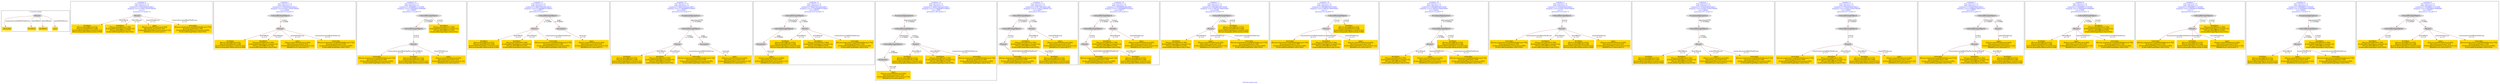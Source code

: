 digraph n0 {
fontcolor="blue"
remincross="true"
label="s03-ima-artists.xml"
subgraph cluster_0 {
label="1-correct model"
n2[style="filled",color="white",fillcolor="lightgray",label="Person1"];
n3[shape="plaintext",style="filled",fillcolor="gold",label="nationality"];
n4[shape="plaintext",style="filled",fillcolor="gold",label="birthDate"];
n5[shape="plaintext",style="filled",fillcolor="gold",label="deathDate"];
n6[shape="plaintext",style="filled",fillcolor="gold",label="name"];
}
subgraph cluster_1 {
label="candidate 0\nlink coherence:1.0\nnode coherence:1.0\nconfidence:0.5164201804304611\nmapping score:0.6304733934768204\ncost:4.0\n-precision:1.0-recall:1.0"
n8[style="filled",color="white",fillcolor="lightgray",label="Person1"];
n9[shape="plaintext",style="filled",fillcolor="gold",label="birthDate\n[Person,dateOfBirth,0.474]\n[Person,dateOfDeath,0.248]\n[CulturalHeritageObject,created,0.233]\n[Person,biographicalInformation,0.044]"];
n10[shape="plaintext",style="filled",fillcolor="gold",label="deathDate\n[Person,dateOfDeath,0.384]\n[CulturalHeritageObject,created,0.33]\n[Person,dateOfBirth,0.234]\n[CulturalHeritageObject,title,0.052]"];
n11[shape="plaintext",style="filled",fillcolor="gold",label="name\n[Person,nameOfThePerson,0.454]\n[Document,classLink,0.325]\n[CulturalHeritageObject,provenance,0.122]\n[WebResource,classLink,0.1]"];
n12[shape="plaintext",style="filled",fillcolor="gold",label="nationality\n[Person,countryAssociatedWithThePerson,0.754]\n[Concept,prefLabel,0.109]\n[CulturalHeritageObject,provenance,0.085]\n[CulturalHeritageObject,title,0.053]"];
}
subgraph cluster_2 {
label="candidate 1\nlink coherence:1.0\nnode coherence:1.0\nconfidence:0.5164201804304611\nmapping score:0.6304733934768204\ncost:4.9998\n-precision:0.8-recall:1.0"
n14[style="filled",color="white",fillcolor="lightgray",label="CulturalHeritageObject1"];
n15[style="filled",color="white",fillcolor="lightgray",label="Person1"];
n16[shape="plaintext",style="filled",fillcolor="gold",label="birthDate\n[Person,dateOfBirth,0.474]\n[Person,dateOfDeath,0.248]\n[CulturalHeritageObject,created,0.233]\n[Person,biographicalInformation,0.044]"];
n17[shape="plaintext",style="filled",fillcolor="gold",label="deathDate\n[Person,dateOfDeath,0.384]\n[CulturalHeritageObject,created,0.33]\n[Person,dateOfBirth,0.234]\n[CulturalHeritageObject,title,0.052]"];
n18[shape="plaintext",style="filled",fillcolor="gold",label="name\n[Person,nameOfThePerson,0.454]\n[Document,classLink,0.325]\n[CulturalHeritageObject,provenance,0.122]\n[WebResource,classLink,0.1]"];
n19[shape="plaintext",style="filled",fillcolor="gold",label="nationality\n[Person,countryAssociatedWithThePerson,0.754]\n[Concept,prefLabel,0.109]\n[CulturalHeritageObject,provenance,0.085]\n[CulturalHeritageObject,title,0.053]"];
}
subgraph cluster_3 {
label="candidate 10\nlink coherence:1.0\nnode coherence:1.0\nconfidence:0.5028686711705499\nmapping score:0.5842895570568499\ncost:5.99997\n-precision:0.5-recall:0.75"
n21[style="filled",color="white",fillcolor="lightgray",label="CulturalHeritageObject1"];
n22[style="filled",color="white",fillcolor="lightgray",label="CulturalHeritageObject2"];
n23[style="filled",color="white",fillcolor="lightgray",label="Person2"];
n24[shape="plaintext",style="filled",fillcolor="gold",label="nationality\n[Person,countryAssociatedWithThePerson,0.754]\n[Concept,prefLabel,0.109]\n[CulturalHeritageObject,provenance,0.085]\n[CulturalHeritageObject,title,0.053]"];
n25[shape="plaintext",style="filled",fillcolor="gold",label="deathDate\n[Person,dateOfDeath,0.384]\n[CulturalHeritageObject,created,0.33]\n[Person,dateOfBirth,0.234]\n[CulturalHeritageObject,title,0.052]"];
n26[shape="plaintext",style="filled",fillcolor="gold",label="birthDate\n[Person,dateOfBirth,0.474]\n[Person,dateOfDeath,0.248]\n[CulturalHeritageObject,created,0.233]\n[Person,biographicalInformation,0.044]"];
n27[shape="plaintext",style="filled",fillcolor="gold",label="name\n[Person,nameOfThePerson,0.454]\n[Document,classLink,0.325]\n[CulturalHeritageObject,provenance,0.122]\n[WebResource,classLink,0.1]"];
}
subgraph cluster_4 {
label="candidate 11\nlink coherence:1.0\nnode coherence:1.0\nconfidence:0.48427242242218815\nmapping score:0.5780908074740627\ncost:5.99977\n-precision:0.5-recall:0.75"
n29[style="filled",color="white",fillcolor="lightgray",label="CulturalHeritageObject1"];
n30[style="filled",color="white",fillcolor="lightgray",label="Person1"];
n31[style="filled",color="white",fillcolor="lightgray",label="Document1"];
n32[shape="plaintext",style="filled",fillcolor="gold",label="birthDate\n[Person,dateOfBirth,0.474]\n[Person,dateOfDeath,0.248]\n[CulturalHeritageObject,created,0.233]\n[Person,biographicalInformation,0.044]"];
n33[shape="plaintext",style="filled",fillcolor="gold",label="deathDate\n[Person,dateOfDeath,0.384]\n[CulturalHeritageObject,created,0.33]\n[Person,dateOfBirth,0.234]\n[CulturalHeritageObject,title,0.052]"];
n34[shape="plaintext",style="filled",fillcolor="gold",label="nationality\n[Person,countryAssociatedWithThePerson,0.754]\n[Concept,prefLabel,0.109]\n[CulturalHeritageObject,provenance,0.085]\n[CulturalHeritageObject,title,0.053]"];
n35[shape="plaintext",style="filled",fillcolor="gold",label="name\n[Person,nameOfThePerson,0.454]\n[Document,classLink,0.325]\n[CulturalHeritageObject,provenance,0.122]\n[WebResource,classLink,0.1]"];
}
subgraph cluster_5 {
label="candidate 12\nlink coherence:1.0\nnode coherence:1.0\nconfidence:0.48427242242218815\nmapping score:0.5780908074740627\ncost:6.99961\n-precision:0.43-recall:0.75"
n37[style="filled",color="white",fillcolor="lightgray",label="CulturalHeritageObject1"];
n38[style="filled",color="white",fillcolor="lightgray",label="Person1"];
n39[style="filled",color="white",fillcolor="lightgray",label="Document1"];
n40[style="filled",color="white",fillcolor="lightgray",label="EuropeanaAggregation1"];
n41[shape="plaintext",style="filled",fillcolor="gold",label="birthDate\n[Person,dateOfBirth,0.474]\n[Person,dateOfDeath,0.248]\n[CulturalHeritageObject,created,0.233]\n[Person,biographicalInformation,0.044]"];
n42[shape="plaintext",style="filled",fillcolor="gold",label="deathDate\n[Person,dateOfDeath,0.384]\n[CulturalHeritageObject,created,0.33]\n[Person,dateOfBirth,0.234]\n[CulturalHeritageObject,title,0.052]"];
n43[shape="plaintext",style="filled",fillcolor="gold",label="nationality\n[Person,countryAssociatedWithThePerson,0.754]\n[Concept,prefLabel,0.109]\n[CulturalHeritageObject,provenance,0.085]\n[CulturalHeritageObject,title,0.053]"];
n44[shape="plaintext",style="filled",fillcolor="gold",label="name\n[Person,nameOfThePerson,0.454]\n[Document,classLink,0.325]\n[CulturalHeritageObject,provenance,0.122]\n[WebResource,classLink,0.1]"];
}
subgraph cluster_6 {
label="candidate 13\nlink coherence:1.0\nnode coherence:1.0\nconfidence:0.48427242242218815\nmapping score:0.5780908074740627\ncost:6.99976\n-precision:0.43-recall:0.75"
n46[style="filled",color="white",fillcolor="lightgray",label="CulturalHeritageObject1"];
n47[style="filled",color="white",fillcolor="lightgray",label="CulturalHeritageObject2"];
n48[style="filled",color="white",fillcolor="lightgray",label="Person1"];
n49[style="filled",color="white",fillcolor="lightgray",label="Document2"];
n50[shape="plaintext",style="filled",fillcolor="gold",label="birthDate\n[Person,dateOfBirth,0.474]\n[Person,dateOfDeath,0.248]\n[CulturalHeritageObject,created,0.233]\n[Person,biographicalInformation,0.044]"];
n51[shape="plaintext",style="filled",fillcolor="gold",label="deathDate\n[Person,dateOfDeath,0.384]\n[CulturalHeritageObject,created,0.33]\n[Person,dateOfBirth,0.234]\n[CulturalHeritageObject,title,0.052]"];
n52[shape="plaintext",style="filled",fillcolor="gold",label="name\n[Person,nameOfThePerson,0.454]\n[Document,classLink,0.325]\n[CulturalHeritageObject,provenance,0.122]\n[WebResource,classLink,0.1]"];
n53[shape="plaintext",style="filled",fillcolor="gold",label="nationality\n[Person,countryAssociatedWithThePerson,0.754]\n[Concept,prefLabel,0.109]\n[CulturalHeritageObject,provenance,0.085]\n[CulturalHeritageObject,title,0.053]"];
}
subgraph cluster_7 {
label="candidate 14\nlink coherence:1.0\nnode coherence:1.0\nconfidence:0.48427242242218815\nmapping score:0.5780908074740627\ncost:7.9996\n-precision:0.38-recall:0.75"
n55[style="filled",color="white",fillcolor="lightgray",label="CulturalHeritageObject1"];
n56[style="filled",color="white",fillcolor="lightgray",label="CulturalHeritageObject2"];
n57[style="filled",color="white",fillcolor="lightgray",label="Person1"];
n58[style="filled",color="white",fillcolor="lightgray",label="Document2"];
n59[style="filled",color="white",fillcolor="lightgray",label="EuropeanaAggregation1"];
n60[shape="plaintext",style="filled",fillcolor="gold",label="birthDate\n[Person,dateOfBirth,0.474]\n[Person,dateOfDeath,0.248]\n[CulturalHeritageObject,created,0.233]\n[Person,biographicalInformation,0.044]"];
n61[shape="plaintext",style="filled",fillcolor="gold",label="deathDate\n[Person,dateOfDeath,0.384]\n[CulturalHeritageObject,created,0.33]\n[Person,dateOfBirth,0.234]\n[CulturalHeritageObject,title,0.052]"];
n62[shape="plaintext",style="filled",fillcolor="gold",label="name\n[Person,nameOfThePerson,0.454]\n[Document,classLink,0.325]\n[CulturalHeritageObject,provenance,0.122]\n[WebResource,classLink,0.1]"];
n63[shape="plaintext",style="filled",fillcolor="gold",label="nationality\n[Person,countryAssociatedWithThePerson,0.754]\n[Concept,prefLabel,0.109]\n[CulturalHeritageObject,provenance,0.085]\n[CulturalHeritageObject,title,0.053]"];
}
subgraph cluster_8 {
label="candidate 15\nlink coherence:1.0\nnode coherence:1.0\nconfidence:0.4787720158201308\nmapping score:0.5762573386067102\ncost:6.99977\n-precision:0.29-recall:0.5"
n65[style="filled",color="white",fillcolor="lightgray",label="CulturalHeritageObject1"];
n66[style="filled",color="white",fillcolor="lightgray",label="CulturalHeritageObject2"];
n67[style="filled",color="white",fillcolor="lightgray",label="Person1"];
n68[style="filled",color="white",fillcolor="lightgray",label="Person2"];
n69[shape="plaintext",style="filled",fillcolor="gold",label="nationality\n[Person,countryAssociatedWithThePerson,0.754]\n[Concept,prefLabel,0.109]\n[CulturalHeritageObject,provenance,0.085]\n[CulturalHeritageObject,title,0.053]"];
n70[shape="plaintext",style="filled",fillcolor="gold",label="deathDate\n[Person,dateOfDeath,0.384]\n[CulturalHeritageObject,created,0.33]\n[Person,dateOfBirth,0.234]\n[CulturalHeritageObject,title,0.052]"];
n71[shape="plaintext",style="filled",fillcolor="gold",label="name\n[Person,nameOfThePerson,0.454]\n[Document,classLink,0.325]\n[CulturalHeritageObject,provenance,0.122]\n[WebResource,classLink,0.1]"];
n72[shape="plaintext",style="filled",fillcolor="gold",label="birthDate\n[Person,dateOfBirth,0.474]\n[Person,dateOfDeath,0.248]\n[CulturalHeritageObject,created,0.233]\n[Person,biographicalInformation,0.044]"];
}
subgraph cluster_9 {
label="candidate 16\nlink coherence:1.0\nnode coherence:1.0\nconfidence:0.4599996028420665\nmapping score:0.5699998676140222\ncost:6.99977\n-precision:0.29-recall:0.5"
n74[style="filled",color="white",fillcolor="lightgray",label="CulturalHeritageObject1"];
n75[style="filled",color="white",fillcolor="lightgray",label="CulturalHeritageObject2"];
n76[style="filled",color="white",fillcolor="lightgray",label="Person1"];
n77[style="filled",color="white",fillcolor="lightgray",label="Person2"];
n78[shape="plaintext",style="filled",fillcolor="gold",label="nationality\n[Person,countryAssociatedWithThePerson,0.754]\n[Concept,prefLabel,0.109]\n[CulturalHeritageObject,provenance,0.085]\n[CulturalHeritageObject,title,0.053]"];
n79[shape="plaintext",style="filled",fillcolor="gold",label="birthDate\n[Person,dateOfBirth,0.474]\n[Person,dateOfDeath,0.248]\n[CulturalHeritageObject,created,0.233]\n[Person,biographicalInformation,0.044]"];
n80[shape="plaintext",style="filled",fillcolor="gold",label="deathDate\n[Person,dateOfDeath,0.384]\n[CulturalHeritageObject,created,0.33]\n[Person,dateOfBirth,0.234]\n[CulturalHeritageObject,title,0.052]"];
n81[shape="plaintext",style="filled",fillcolor="gold",label="name\n[Person,nameOfThePerson,0.454]\n[Document,classLink,0.325]\n[CulturalHeritageObject,provenance,0.122]\n[WebResource,classLink,0.1]"];
}
subgraph cluster_10 {
label="candidate 17\nlink coherence:1.0\nnode coherence:1.0\nconfidence:0.4562882399318208\nmapping score:0.5687627466439403\ncost:4.9998\n-precision:0.6-recall:0.75"
n83[style="filled",color="white",fillcolor="lightgray",label="CulturalHeritageObject1"];
n84[style="filled",color="white",fillcolor="lightgray",label="Person1"];
n85[shape="plaintext",style="filled",fillcolor="gold",label="birthDate\n[Person,dateOfBirth,0.474]\n[Person,dateOfDeath,0.248]\n[CulturalHeritageObject,created,0.233]\n[Person,biographicalInformation,0.044]"];
n86[shape="plaintext",style="filled",fillcolor="gold",label="deathDate\n[Person,dateOfDeath,0.384]\n[CulturalHeritageObject,created,0.33]\n[Person,dateOfBirth,0.234]\n[CulturalHeritageObject,title,0.052]"];
n87[shape="plaintext",style="filled",fillcolor="gold",label="name\n[Person,nameOfThePerson,0.454]\n[Document,classLink,0.325]\n[CulturalHeritageObject,provenance,0.122]\n[WebResource,classLink,0.1]"];
n88[shape="plaintext",style="filled",fillcolor="gold",label="nationality\n[Person,countryAssociatedWithThePerson,0.754]\n[Concept,prefLabel,0.109]\n[CulturalHeritageObject,provenance,0.085]\n[CulturalHeritageObject,title,0.053]"];
}
subgraph cluster_11 {
label="candidate 18\nlink coherence:1.0\nnode coherence:1.0\nconfidence:0.4562882399318208\nmapping score:0.5687627466439403\ncost:5.0\n-precision:0.6-recall:0.75"
n90[style="filled",color="white",fillcolor="lightgray",label="CulturalHeritageObject2"];
n91[style="filled",color="white",fillcolor="lightgray",label="Person2"];
n92[shape="plaintext",style="filled",fillcolor="gold",label="nationality\n[Person,countryAssociatedWithThePerson,0.754]\n[Concept,prefLabel,0.109]\n[CulturalHeritageObject,provenance,0.085]\n[CulturalHeritageObject,title,0.053]"];
n93[shape="plaintext",style="filled",fillcolor="gold",label="deathDate\n[Person,dateOfDeath,0.384]\n[CulturalHeritageObject,created,0.33]\n[Person,dateOfBirth,0.234]\n[CulturalHeritageObject,title,0.052]"];
n94[shape="plaintext",style="filled",fillcolor="gold",label="birthDate\n[Person,dateOfBirth,0.474]\n[Person,dateOfDeath,0.248]\n[CulturalHeritageObject,created,0.233]\n[Person,biographicalInformation,0.044]"];
n95[shape="plaintext",style="filled",fillcolor="gold",label="name\n[Person,nameOfThePerson,0.454]\n[Document,classLink,0.325]\n[CulturalHeritageObject,provenance,0.122]\n[WebResource,classLink,0.1]"];
}
subgraph cluster_12 {
label="candidate 19\nlink coherence:1.0\nnode coherence:1.0\nconfidence:0.4562882399318208\nmapping score:0.5687627466439403\ncost:5.99964\n-precision:0.5-recall:0.75"
n97[style="filled",color="white",fillcolor="lightgray",label="CulturalHeritageObject1"];
n98[style="filled",color="white",fillcolor="lightgray",label="Person1"];
n99[style="filled",color="white",fillcolor="lightgray",label="EuropeanaAggregation1"];
n100[shape="plaintext",style="filled",fillcolor="gold",label="birthDate\n[Person,dateOfBirth,0.474]\n[Person,dateOfDeath,0.248]\n[CulturalHeritageObject,created,0.233]\n[Person,biographicalInformation,0.044]"];
n101[shape="plaintext",style="filled",fillcolor="gold",label="deathDate\n[Person,dateOfDeath,0.384]\n[CulturalHeritageObject,created,0.33]\n[Person,dateOfBirth,0.234]\n[CulturalHeritageObject,title,0.052]"];
n102[shape="plaintext",style="filled",fillcolor="gold",label="name\n[Person,nameOfThePerson,0.454]\n[Document,classLink,0.325]\n[CulturalHeritageObject,provenance,0.122]\n[WebResource,classLink,0.1]"];
n103[shape="plaintext",style="filled",fillcolor="gold",label="nationality\n[Person,countryAssociatedWithThePerson,0.754]\n[Concept,prefLabel,0.109]\n[CulturalHeritageObject,provenance,0.085]\n[CulturalHeritageObject,title,0.053]"];
}
subgraph cluster_13 {
label="candidate 2\nlink coherence:1.0\nnode coherence:1.0\nconfidence:0.5164201804304611\nmapping score:0.6304733934768204\ncost:5.0\n-precision:0.8-recall:1.0"
n105[style="filled",color="white",fillcolor="lightgray",label="CulturalHeritageObject2"];
n106[style="filled",color="white",fillcolor="lightgray",label="Person2"];
n107[shape="plaintext",style="filled",fillcolor="gold",label="nationality\n[Person,countryAssociatedWithThePerson,0.754]\n[Concept,prefLabel,0.109]\n[CulturalHeritageObject,provenance,0.085]\n[CulturalHeritageObject,title,0.053]"];
n108[shape="plaintext",style="filled",fillcolor="gold",label="deathDate\n[Person,dateOfDeath,0.384]\n[CulturalHeritageObject,created,0.33]\n[Person,dateOfBirth,0.234]\n[CulturalHeritageObject,title,0.052]"];
n109[shape="plaintext",style="filled",fillcolor="gold",label="birthDate\n[Person,dateOfBirth,0.474]\n[Person,dateOfDeath,0.248]\n[CulturalHeritageObject,created,0.233]\n[Person,biographicalInformation,0.044]"];
n110[shape="plaintext",style="filled",fillcolor="gold",label="name\n[Person,nameOfThePerson,0.454]\n[Document,classLink,0.325]\n[CulturalHeritageObject,provenance,0.122]\n[WebResource,classLink,0.1]"];
}
subgraph cluster_14 {
label="candidate 3\nlink coherence:1.0\nnode coherence:1.0\nconfidence:0.5164201804304611\nmapping score:0.6304733934768204\ncost:5.99964\n-precision:0.67-recall:1.0"
n112[style="filled",color="white",fillcolor="lightgray",label="CulturalHeritageObject1"];
n113[style="filled",color="white",fillcolor="lightgray",label="Person1"];
n114[style="filled",color="white",fillcolor="lightgray",label="EuropeanaAggregation1"];
n115[shape="plaintext",style="filled",fillcolor="gold",label="birthDate\n[Person,dateOfBirth,0.474]\n[Person,dateOfDeath,0.248]\n[CulturalHeritageObject,created,0.233]\n[Person,biographicalInformation,0.044]"];
n116[shape="plaintext",style="filled",fillcolor="gold",label="deathDate\n[Person,dateOfDeath,0.384]\n[CulturalHeritageObject,created,0.33]\n[Person,dateOfBirth,0.234]\n[CulturalHeritageObject,title,0.052]"];
n117[shape="plaintext",style="filled",fillcolor="gold",label="name\n[Person,nameOfThePerson,0.454]\n[Document,classLink,0.325]\n[CulturalHeritageObject,provenance,0.122]\n[WebResource,classLink,0.1]"];
n118[shape="plaintext",style="filled",fillcolor="gold",label="nationality\n[Person,countryAssociatedWithThePerson,0.754]\n[Concept,prefLabel,0.109]\n[CulturalHeritageObject,provenance,0.085]\n[CulturalHeritageObject,title,0.053]"];
}
subgraph cluster_15 {
label="candidate 4\nlink coherence:1.0\nnode coherence:1.0\nconfidence:0.5164201804304611\nmapping score:0.6304733934768204\ncost:5.99997\n-precision:0.67-recall:1.0"
n120[style="filled",color="white",fillcolor="lightgray",label="CulturalHeritageObject1"];
n121[style="filled",color="white",fillcolor="lightgray",label="CulturalHeritageObject2"];
n122[style="filled",color="white",fillcolor="lightgray",label="Person2"];
n123[shape="plaintext",style="filled",fillcolor="gold",label="nationality\n[Person,countryAssociatedWithThePerson,0.754]\n[Concept,prefLabel,0.109]\n[CulturalHeritageObject,provenance,0.085]\n[CulturalHeritageObject,title,0.053]"];
n124[shape="plaintext",style="filled",fillcolor="gold",label="deathDate\n[Person,dateOfDeath,0.384]\n[CulturalHeritageObject,created,0.33]\n[Person,dateOfBirth,0.234]\n[CulturalHeritageObject,title,0.052]"];
n125[shape="plaintext",style="filled",fillcolor="gold",label="birthDate\n[Person,dateOfBirth,0.474]\n[Person,dateOfDeath,0.248]\n[CulturalHeritageObject,created,0.233]\n[Person,biographicalInformation,0.044]"];
n126[shape="plaintext",style="filled",fillcolor="gold",label="name\n[Person,nameOfThePerson,0.454]\n[Document,classLink,0.325]\n[CulturalHeritageObject,provenance,0.122]\n[WebResource,classLink,0.1]"];
}
subgraph cluster_16 {
label="candidate 5\nlink coherence:1.0\nnode coherence:1.0\nconfidence:0.5164201804304611\nmapping score:0.5888067268101537\ncost:6.99977\n-precision:0.43-recall:0.75"
n128[style="filled",color="white",fillcolor="lightgray",label="CulturalHeritageObject1"];
n129[style="filled",color="white",fillcolor="lightgray",label="CulturalHeritageObject2"];
n130[style="filled",color="white",fillcolor="lightgray",label="Person1"];
n131[style="filled",color="white",fillcolor="lightgray",label="Person2"];
n132[shape="plaintext",style="filled",fillcolor="gold",label="nationality\n[Person,countryAssociatedWithThePerson,0.754]\n[Concept,prefLabel,0.109]\n[CulturalHeritageObject,provenance,0.085]\n[CulturalHeritageObject,title,0.053]"];
n133[shape="plaintext",style="filled",fillcolor="gold",label="deathDate\n[Person,dateOfDeath,0.384]\n[CulturalHeritageObject,created,0.33]\n[Person,dateOfBirth,0.234]\n[CulturalHeritageObject,title,0.052]"];
n134[shape="plaintext",style="filled",fillcolor="gold",label="name\n[Person,nameOfThePerson,0.454]\n[Document,classLink,0.325]\n[CulturalHeritageObject,provenance,0.122]\n[WebResource,classLink,0.1]"];
n135[shape="plaintext",style="filled",fillcolor="gold",label="birthDate\n[Person,dateOfBirth,0.474]\n[Person,dateOfDeath,0.248]\n[CulturalHeritageObject,created,0.233]\n[Person,biographicalInformation,0.044]"];
}
subgraph cluster_17 {
label="candidate 6\nlink coherence:1.0\nnode coherence:1.0\nconfidence:0.5028686711705499\nmapping score:0.5842895570568499\ncost:4.9998\n-precision:0.6-recall:0.75"
n137[style="filled",color="white",fillcolor="lightgray",label="CulturalHeritageObject1"];
n138[style="filled",color="white",fillcolor="lightgray",label="Person1"];
n139[shape="plaintext",style="filled",fillcolor="gold",label="deathDate\n[Person,dateOfDeath,0.384]\n[CulturalHeritageObject,created,0.33]\n[Person,dateOfBirth,0.234]\n[CulturalHeritageObject,title,0.052]"];
n140[shape="plaintext",style="filled",fillcolor="gold",label="birthDate\n[Person,dateOfBirth,0.474]\n[Person,dateOfDeath,0.248]\n[CulturalHeritageObject,created,0.233]\n[Person,biographicalInformation,0.044]"];
n141[shape="plaintext",style="filled",fillcolor="gold",label="name\n[Person,nameOfThePerson,0.454]\n[Document,classLink,0.325]\n[CulturalHeritageObject,provenance,0.122]\n[WebResource,classLink,0.1]"];
n142[shape="plaintext",style="filled",fillcolor="gold",label="nationality\n[Person,countryAssociatedWithThePerson,0.754]\n[Concept,prefLabel,0.109]\n[CulturalHeritageObject,provenance,0.085]\n[CulturalHeritageObject,title,0.053]"];
}
subgraph cluster_18 {
label="candidate 7\nlink coherence:1.0\nnode coherence:1.0\nconfidence:0.5028686711705499\nmapping score:0.5842895570568499\ncost:5.0\n-precision:0.6-recall:0.75"
n144[style="filled",color="white",fillcolor="lightgray",label="CulturalHeritageObject2"];
n145[style="filled",color="white",fillcolor="lightgray",label="Person2"];
n146[shape="plaintext",style="filled",fillcolor="gold",label="nationality\n[Person,countryAssociatedWithThePerson,0.754]\n[Concept,prefLabel,0.109]\n[CulturalHeritageObject,provenance,0.085]\n[CulturalHeritageObject,title,0.053]"];
n147[shape="plaintext",style="filled",fillcolor="gold",label="birthDate\n[Person,dateOfBirth,0.474]\n[Person,dateOfDeath,0.248]\n[CulturalHeritageObject,created,0.233]\n[Person,biographicalInformation,0.044]"];
n148[shape="plaintext",style="filled",fillcolor="gold",label="deathDate\n[Person,dateOfDeath,0.384]\n[CulturalHeritageObject,created,0.33]\n[Person,dateOfBirth,0.234]\n[CulturalHeritageObject,title,0.052]"];
n149[shape="plaintext",style="filled",fillcolor="gold",label="name\n[Person,nameOfThePerson,0.454]\n[Document,classLink,0.325]\n[CulturalHeritageObject,provenance,0.122]\n[WebResource,classLink,0.1]"];
}
subgraph cluster_19 {
label="candidate 8\nlink coherence:1.0\nnode coherence:1.0\nconfidence:0.5028686711705499\nmapping score:0.5842895570568499\ncost:5.99964\n-precision:0.5-recall:0.75"
n151[style="filled",color="white",fillcolor="lightgray",label="CulturalHeritageObject1"];
n152[style="filled",color="white",fillcolor="lightgray",label="Person1"];
n153[style="filled",color="white",fillcolor="lightgray",label="EuropeanaAggregation1"];
n154[shape="plaintext",style="filled",fillcolor="gold",label="deathDate\n[Person,dateOfDeath,0.384]\n[CulturalHeritageObject,created,0.33]\n[Person,dateOfBirth,0.234]\n[CulturalHeritageObject,title,0.052]"];
n155[shape="plaintext",style="filled",fillcolor="gold",label="birthDate\n[Person,dateOfBirth,0.474]\n[Person,dateOfDeath,0.248]\n[CulturalHeritageObject,created,0.233]\n[Person,biographicalInformation,0.044]"];
n156[shape="plaintext",style="filled",fillcolor="gold",label="name\n[Person,nameOfThePerson,0.454]\n[Document,classLink,0.325]\n[CulturalHeritageObject,provenance,0.122]\n[WebResource,classLink,0.1]"];
n157[shape="plaintext",style="filled",fillcolor="gold",label="nationality\n[Person,countryAssociatedWithThePerson,0.754]\n[Concept,prefLabel,0.109]\n[CulturalHeritageObject,provenance,0.085]\n[CulturalHeritageObject,title,0.053]"];
}
subgraph cluster_20 {
label="candidate 9\nlink coherence:1.0\nnode coherence:1.0\nconfidence:0.5028686711705499\nmapping score:0.5842895570568499\ncost:5.99977\n-precision:0.5-recall:0.75"
n159[style="filled",color="white",fillcolor="lightgray",label="CulturalHeritageObject1"];
n160[style="filled",color="white",fillcolor="lightgray",label="CulturalHeritageObject2"];
n161[style="filled",color="white",fillcolor="lightgray",label="Person1"];
n162[shape="plaintext",style="filled",fillcolor="gold",label="birthDate\n[Person,dateOfBirth,0.474]\n[Person,dateOfDeath,0.248]\n[CulturalHeritageObject,created,0.233]\n[Person,biographicalInformation,0.044]"];
n163[shape="plaintext",style="filled",fillcolor="gold",label="name\n[Person,nameOfThePerson,0.454]\n[Document,classLink,0.325]\n[CulturalHeritageObject,provenance,0.122]\n[WebResource,classLink,0.1]"];
n164[shape="plaintext",style="filled",fillcolor="gold",label="nationality\n[Person,countryAssociatedWithThePerson,0.754]\n[Concept,prefLabel,0.109]\n[CulturalHeritageObject,provenance,0.085]\n[CulturalHeritageObject,title,0.053]"];
n165[shape="plaintext",style="filled",fillcolor="gold",label="deathDate\n[Person,dateOfDeath,0.384]\n[CulturalHeritageObject,created,0.33]\n[Person,dateOfBirth,0.234]\n[CulturalHeritageObject,title,0.052]"];
}
n2 -> n3[color="brown",fontcolor="black",label="countryAssociatedWithThePerson"]
n2 -> n4[color="brown",fontcolor="black",label="dateOfBirth"]
n2 -> n5[color="brown",fontcolor="black",label="dateOfDeath"]
n2 -> n6[color="brown",fontcolor="black",label="nameOfThePerson"]
n8 -> n9[color="brown",fontcolor="black",label="dateOfBirth\nw=1.0"]
n8 -> n10[color="brown",fontcolor="black",label="dateOfDeath\nw=1.0"]
n8 -> n11[color="brown",fontcolor="black",label="nameOfThePerson\nw=1.0"]
n8 -> n12[color="brown",fontcolor="black",label="countryAssociatedWithThePerson\nw=1.0"]
n14 -> n15[color="brown",fontcolor="black",label="creator\nw=0.9998"]
n15 -> n16[color="brown",fontcolor="black",label="dateOfBirth\nw=1.0"]
n15 -> n17[color="brown",fontcolor="black",label="dateOfDeath\nw=1.0"]
n15 -> n18[color="brown",fontcolor="black",label="nameOfThePerson\nw=1.0"]
n15 -> n19[color="brown",fontcolor="black",label="countryAssociatedWithThePerson\nw=1.0"]
n21 -> n22[color="brown",fontcolor="black",label="isRelatedTo\nw=0.99997"]
n22 -> n23[color="brown",fontcolor="black",label="creator\nw=1.0"]
n23 -> n24[color="brown",fontcolor="black",label="countryAssociatedWithThePerson\nw=1.0"]
n21 -> n25[color="brown",fontcolor="black",label="created\nw=1.0"]
n23 -> n26[color="brown",fontcolor="black",label="dateOfBirth\nw=1.0"]
n23 -> n27[color="brown",fontcolor="black",label="nameOfThePerson\nw=1.0"]
n29 -> n30[color="brown",fontcolor="black",label="creator\nw=0.9998"]
n29 -> n31[color="brown",fontcolor="black",label="page\nw=0.99997"]
n30 -> n32[color="brown",fontcolor="black",label="dateOfBirth\nw=1.0"]
n30 -> n33[color="brown",fontcolor="black",label="dateOfDeath\nw=1.0"]
n30 -> n34[color="brown",fontcolor="black",label="countryAssociatedWithThePerson\nw=1.0"]
n31 -> n35[color="brown",fontcolor="black",label="classLink\nw=1.0"]
n37 -> n38[color="brown",fontcolor="black",label="creator\nw=0.9998"]
n37 -> n39[color="brown",fontcolor="black",label="page\nw=0.99997"]
n40 -> n37[color="brown",fontcolor="black",label="aggregatedCHO\nw=0.99984"]
n38 -> n41[color="brown",fontcolor="black",label="dateOfBirth\nw=1.0"]
n38 -> n42[color="brown",fontcolor="black",label="dateOfDeath\nw=1.0"]
n38 -> n43[color="brown",fontcolor="black",label="countryAssociatedWithThePerson\nw=1.0"]
n39 -> n44[color="brown",fontcolor="black",label="classLink\nw=1.0"]
n46 -> n47[color="brown",fontcolor="black",label="isRelatedTo\nw=0.99997"]
n46 -> n48[color="brown",fontcolor="black",label="creator\nw=0.9998"]
n47 -> n49[color="brown",fontcolor="black",label="page\nw=0.99999"]
n48 -> n50[color="brown",fontcolor="black",label="dateOfBirth\nw=1.0"]
n48 -> n51[color="brown",fontcolor="black",label="dateOfDeath\nw=1.0"]
n49 -> n52[color="brown",fontcolor="black",label="classLink\nw=1.0"]
n48 -> n53[color="brown",fontcolor="black",label="countryAssociatedWithThePerson\nw=1.0"]
n55 -> n56[color="brown",fontcolor="black",label="isRelatedTo\nw=0.99997"]
n55 -> n57[color="brown",fontcolor="black",label="creator\nw=0.9998"]
n56 -> n58[color="brown",fontcolor="black",label="page\nw=0.99999"]
n59 -> n55[color="brown",fontcolor="black",label="aggregatedCHO\nw=0.99984"]
n57 -> n60[color="brown",fontcolor="black",label="dateOfBirth\nw=1.0"]
n57 -> n61[color="brown",fontcolor="black",label="dateOfDeath\nw=1.0"]
n58 -> n62[color="brown",fontcolor="black",label="classLink\nw=1.0"]
n57 -> n63[color="brown",fontcolor="black",label="countryAssociatedWithThePerson\nw=1.0"]
n65 -> n66[color="brown",fontcolor="black",label="isRelatedTo\nw=0.99997"]
n65 -> n67[color="brown",fontcolor="black",label="creator\nw=0.9998"]
n66 -> n68[color="brown",fontcolor="black",label="creator\nw=1.0"]
n68 -> n69[color="brown",fontcolor="black",label="countryAssociatedWithThePerson\nw=1.0"]
n67 -> n70[color="brown",fontcolor="black",label="dateOfBirth\nw=1.0"]
n67 -> n71[color="brown",fontcolor="black",label="nameOfThePerson\nw=1.0"]
n68 -> n72[color="brown",fontcolor="black",label="dateOfBirth\nw=1.0"]
n74 -> n75[color="brown",fontcolor="black",label="isRelatedTo\nw=0.99997"]
n74 -> n76[color="brown",fontcolor="black",label="creator\nw=0.9998"]
n75 -> n77[color="brown",fontcolor="black",label="creator\nw=1.0"]
n77 -> n78[color="brown",fontcolor="black",label="countryAssociatedWithThePerson\nw=1.0"]
n77 -> n79[color="brown",fontcolor="black",label="dateOfDeath\nw=1.0"]
n76 -> n80[color="brown",fontcolor="black",label="dateOfDeath\nw=1.0"]
n76 -> n81[color="brown",fontcolor="black",label="nameOfThePerson\nw=1.0"]
n83 -> n84[color="brown",fontcolor="black",label="creator\nw=0.9998"]
n83 -> n85[color="brown",fontcolor="black",label="created\nw=1.0"]
n84 -> n86[color="brown",fontcolor="black",label="dateOfDeath\nw=1.0"]
n84 -> n87[color="brown",fontcolor="black",label="nameOfThePerson\nw=1.0"]
n84 -> n88[color="brown",fontcolor="black",label="countryAssociatedWithThePerson\nw=1.0"]
n90 -> n91[color="brown",fontcolor="black",label="creator\nw=1.0"]
n91 -> n92[color="brown",fontcolor="black",label="countryAssociatedWithThePerson\nw=1.0"]
n91 -> n93[color="brown",fontcolor="black",label="dateOfDeath\nw=1.0"]
n90 -> n94[color="brown",fontcolor="black",label="created\nw=1.0"]
n91 -> n95[color="brown",fontcolor="black",label="nameOfThePerson\nw=1.0"]
n97 -> n98[color="brown",fontcolor="black",label="creator\nw=0.9998"]
n99 -> n97[color="brown",fontcolor="black",label="aggregatedCHO\nw=0.99984"]
n97 -> n100[color="brown",fontcolor="black",label="created\nw=1.0"]
n98 -> n101[color="brown",fontcolor="black",label="dateOfDeath\nw=1.0"]
n98 -> n102[color="brown",fontcolor="black",label="nameOfThePerson\nw=1.0"]
n98 -> n103[color="brown",fontcolor="black",label="countryAssociatedWithThePerson\nw=1.0"]
n105 -> n106[color="brown",fontcolor="black",label="creator\nw=1.0"]
n106 -> n107[color="brown",fontcolor="black",label="countryAssociatedWithThePerson\nw=1.0"]
n106 -> n108[color="brown",fontcolor="black",label="dateOfDeath\nw=1.0"]
n106 -> n109[color="brown",fontcolor="black",label="dateOfBirth\nw=1.0"]
n106 -> n110[color="brown",fontcolor="black",label="nameOfThePerson\nw=1.0"]
n112 -> n113[color="brown",fontcolor="black",label="creator\nw=0.9998"]
n114 -> n112[color="brown",fontcolor="black",label="aggregatedCHO\nw=0.99984"]
n113 -> n115[color="brown",fontcolor="black",label="dateOfBirth\nw=1.0"]
n113 -> n116[color="brown",fontcolor="black",label="dateOfDeath\nw=1.0"]
n113 -> n117[color="brown",fontcolor="black",label="nameOfThePerson\nw=1.0"]
n113 -> n118[color="brown",fontcolor="black",label="countryAssociatedWithThePerson\nw=1.0"]
n120 -> n121[color="brown",fontcolor="black",label="isRelatedTo\nw=0.99997"]
n121 -> n122[color="brown",fontcolor="black",label="creator\nw=1.0"]
n122 -> n123[color="brown",fontcolor="black",label="countryAssociatedWithThePerson\nw=1.0"]
n122 -> n124[color="brown",fontcolor="black",label="dateOfDeath\nw=1.0"]
n122 -> n125[color="brown",fontcolor="black",label="dateOfBirth\nw=1.0"]
n122 -> n126[color="brown",fontcolor="black",label="nameOfThePerson\nw=1.0"]
n128 -> n129[color="brown",fontcolor="black",label="isRelatedTo\nw=0.99997"]
n128 -> n130[color="brown",fontcolor="black",label="creator\nw=0.9998"]
n129 -> n131[color="brown",fontcolor="black",label="creator\nw=1.0"]
n131 -> n132[color="brown",fontcolor="black",label="countryAssociatedWithThePerson\nw=1.0"]
n131 -> n133[color="brown",fontcolor="black",label="dateOfDeath\nw=1.0"]
n130 -> n134[color="brown",fontcolor="black",label="nameOfThePerson\nw=1.0"]
n131 -> n135[color="brown",fontcolor="black",label="dateOfBirth\nw=1.0"]
n137 -> n138[color="brown",fontcolor="black",label="creator\nw=0.9998"]
n137 -> n139[color="brown",fontcolor="black",label="created\nw=1.0"]
n138 -> n140[color="brown",fontcolor="black",label="dateOfBirth\nw=1.0"]
n138 -> n141[color="brown",fontcolor="black",label="nameOfThePerson\nw=1.0"]
n138 -> n142[color="brown",fontcolor="black",label="countryAssociatedWithThePerson\nw=1.0"]
n144 -> n145[color="brown",fontcolor="black",label="creator\nw=1.0"]
n145 -> n146[color="brown",fontcolor="black",label="countryAssociatedWithThePerson\nw=1.0"]
n145 -> n147[color="brown",fontcolor="black",label="dateOfBirth\nw=1.0"]
n144 -> n148[color="brown",fontcolor="black",label="created\nw=1.0"]
n145 -> n149[color="brown",fontcolor="black",label="nameOfThePerson\nw=1.0"]
n151 -> n152[color="brown",fontcolor="black",label="creator\nw=0.9998"]
n153 -> n151[color="brown",fontcolor="black",label="aggregatedCHO\nw=0.99984"]
n151 -> n154[color="brown",fontcolor="black",label="created\nw=1.0"]
n152 -> n155[color="brown",fontcolor="black",label="dateOfBirth\nw=1.0"]
n152 -> n156[color="brown",fontcolor="black",label="nameOfThePerson\nw=1.0"]
n152 -> n157[color="brown",fontcolor="black",label="countryAssociatedWithThePerson\nw=1.0"]
n159 -> n160[color="brown",fontcolor="black",label="isRelatedTo\nw=0.99997"]
n159 -> n161[color="brown",fontcolor="black",label="creator\nw=0.9998"]
n161 -> n162[color="brown",fontcolor="black",label="dateOfBirth\nw=1.0"]
n161 -> n163[color="brown",fontcolor="black",label="nameOfThePerson\nw=1.0"]
n161 -> n164[color="brown",fontcolor="black",label="countryAssociatedWithThePerson\nw=1.0"]
n160 -> n165[color="brown",fontcolor="black",label="created\nw=1.0"]
}
